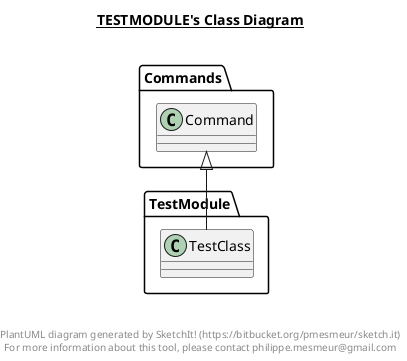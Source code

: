 @startuml

title __TESTMODULE's Class Diagram__\n

  namespace TestModule {
    class TestModule.TestClass {
    }
  }
  

  TestModule.TestClass -up-|> Commands.Command


right footer


PlantUML diagram generated by SketchIt! (https://bitbucket.org/pmesmeur/sketch.it)
For more information about this tool, please contact philippe.mesmeur@gmail.com
endfooter

@enduml
